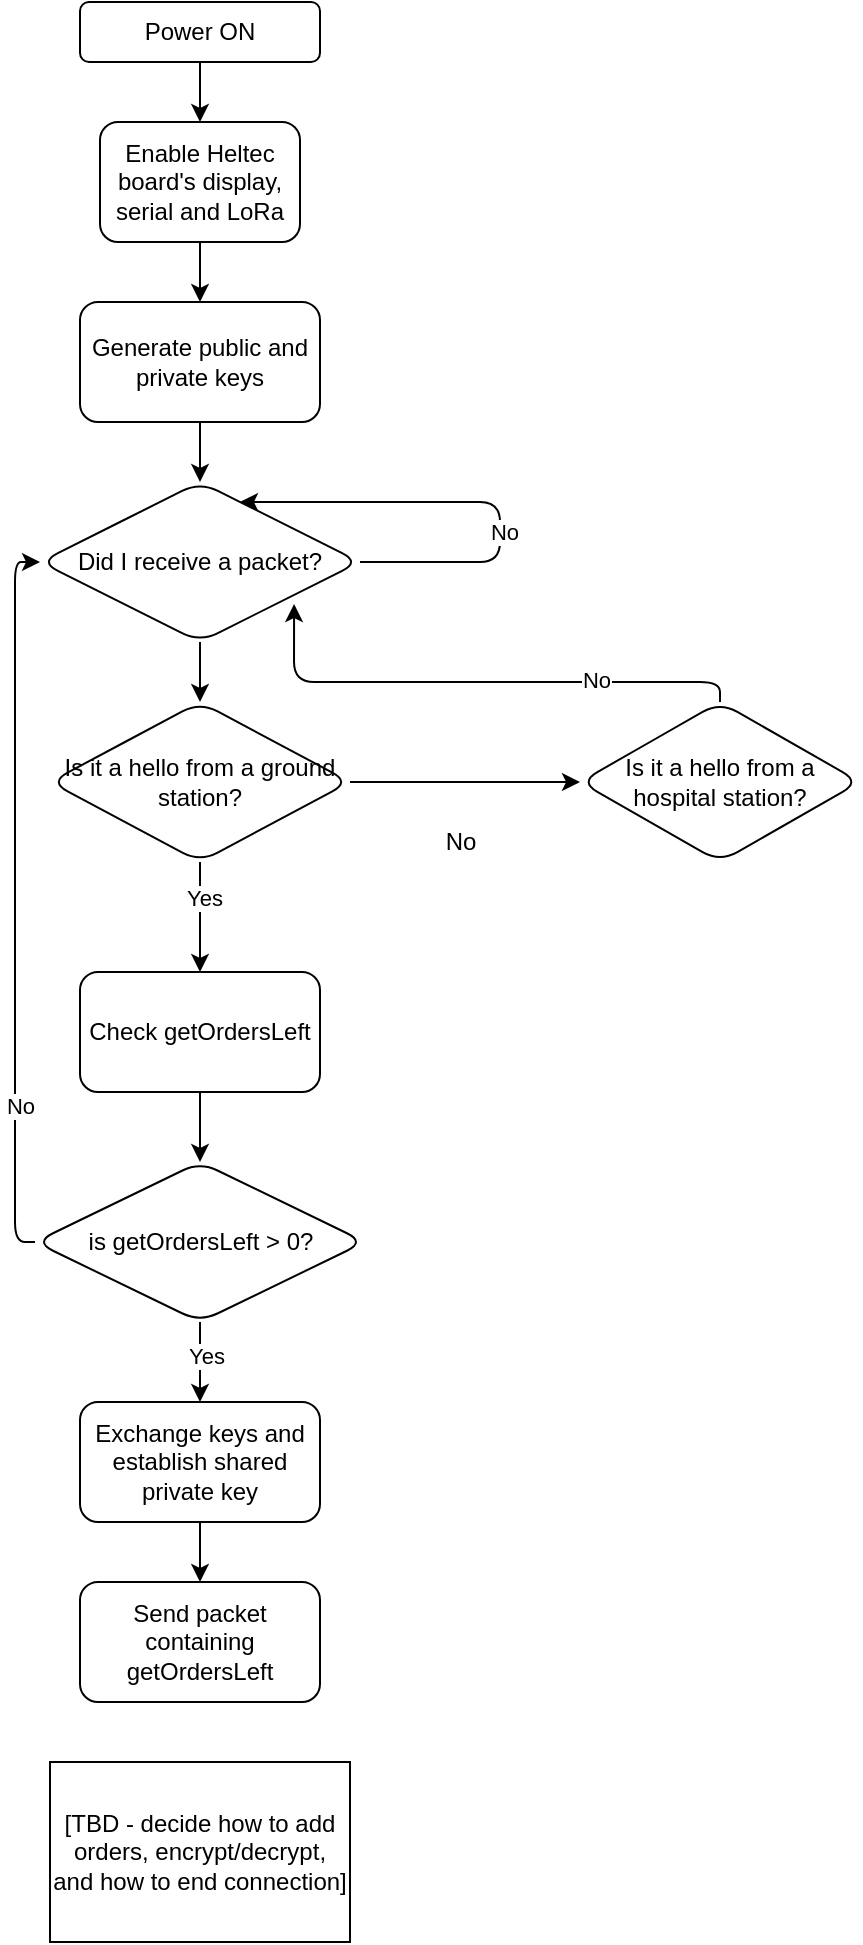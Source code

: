 <mxfile>
    <diagram id="C5RBs43oDa-KdzZeNtuy" name="Page-1">
        <mxGraphModel dx="693" dy="347" grid="1" gridSize="10" guides="1" tooltips="1" connect="1" arrows="1" fold="1" page="1" pageScale="1" pageWidth="827" pageHeight="1169" math="0" shadow="0">
            <root>
                <mxCell id="WIyWlLk6GJQsqaUBKTNV-0"/>
                <mxCell id="WIyWlLk6GJQsqaUBKTNV-1" parent="WIyWlLk6GJQsqaUBKTNV-0"/>
                <mxCell id="OJD0DWyWejZvtVfnCre9-2" style="edgeStyle=orthogonalEdgeStyle;rounded=0;orthogonalLoop=1;jettySize=auto;html=1;exitX=0.5;exitY=1;exitDx=0;exitDy=0;entryX=0.5;entryY=0;entryDx=0;entryDy=0;" parent="WIyWlLk6GJQsqaUBKTNV-1" source="OJD0DWyWejZvtVfnCre9-0" target="OJD0DWyWejZvtVfnCre9-1" edge="1">
                    <mxGeometry relative="1" as="geometry"/>
                </mxCell>
                <mxCell id="OJD0DWyWejZvtVfnCre9-0" value="Power ON" style="rounded=1;whiteSpace=wrap;html=1;" parent="WIyWlLk6GJQsqaUBKTNV-1" vertex="1">
                    <mxGeometry x="240" y="40" width="120" height="30" as="geometry"/>
                </mxCell>
                <mxCell id="OJD0DWyWejZvtVfnCre9-9" style="edgeStyle=orthogonalEdgeStyle;rounded=0;orthogonalLoop=1;jettySize=auto;html=1;exitX=0.5;exitY=1;exitDx=0;exitDy=0;entryX=0.5;entryY=0;entryDx=0;entryDy=0;" parent="WIyWlLk6GJQsqaUBKTNV-1" source="OJD0DWyWejZvtVfnCre9-1" target="OJD0DWyWejZvtVfnCre9-8" edge="1">
                    <mxGeometry relative="1" as="geometry"/>
                </mxCell>
                <mxCell id="OJD0DWyWejZvtVfnCre9-1" value="Enable Heltec board's display, serial and LoRa" style="rounded=1;whiteSpace=wrap;html=1;" parent="WIyWlLk6GJQsqaUBKTNV-1" vertex="1">
                    <mxGeometry x="250" y="100" width="100" height="60" as="geometry"/>
                </mxCell>
                <mxCell id="1" value="" style="edgeStyle=none;html=1;" edge="1" parent="WIyWlLk6GJQsqaUBKTNV-1" source="OJD0DWyWejZvtVfnCre9-8" target="0">
                    <mxGeometry relative="1" as="geometry"/>
                </mxCell>
                <mxCell id="OJD0DWyWejZvtVfnCre9-8" value="Generate public and private keys" style="rounded=1;whiteSpace=wrap;html=1;shadow=0;fillColor=default;gradientColor=none;gradientDirection=radial;" parent="WIyWlLk6GJQsqaUBKTNV-1" vertex="1">
                    <mxGeometry x="240" y="190" width="120" height="60" as="geometry"/>
                </mxCell>
                <mxCell id="2" style="edgeStyle=orthogonalEdgeStyle;html=1;exitX=1;exitY=0.5;exitDx=0;exitDy=0;" edge="1" parent="WIyWlLk6GJQsqaUBKTNV-1" source="0" target="0">
                    <mxGeometry relative="1" as="geometry">
                        <mxPoint x="390" y="330" as="targetPoint"/>
                        <Array as="points">
                            <mxPoint x="450" y="320"/>
                            <mxPoint x="450" y="290"/>
                        </Array>
                    </mxGeometry>
                </mxCell>
                <mxCell id="28" value="No" style="edgeLabel;html=1;align=center;verticalAlign=middle;resizable=0;points=[];" vertex="1" connectable="0" parent="2">
                    <mxGeometry x="-0.26" y="-2" relative="1" as="geometry">
                        <mxPoint as="offset"/>
                    </mxGeometry>
                </mxCell>
                <mxCell id="5" value="" style="edgeStyle=orthogonalEdgeStyle;html=1;" edge="1" parent="WIyWlLk6GJQsqaUBKTNV-1" source="0" target="4">
                    <mxGeometry relative="1" as="geometry"/>
                </mxCell>
                <mxCell id="0" value="Did I receive a packet?" style="rhombus;whiteSpace=wrap;html=1;rounded=1;shadow=0;gradientColor=none;gradientDirection=radial;" vertex="1" parent="WIyWlLk6GJQsqaUBKTNV-1">
                    <mxGeometry x="220" y="280" width="160" height="80" as="geometry"/>
                </mxCell>
                <mxCell id="14" value="" style="edgeStyle=orthogonalEdgeStyle;html=1;" edge="1" parent="WIyWlLk6GJQsqaUBKTNV-1" source="4" target="13">
                    <mxGeometry relative="1" as="geometry"/>
                </mxCell>
                <mxCell id="19" value="" style="edgeStyle=orthogonalEdgeStyle;html=1;" edge="1" parent="WIyWlLk6GJQsqaUBKTNV-1" source="4" target="18">
                    <mxGeometry relative="1" as="geometry"/>
                </mxCell>
                <mxCell id="20" value="Yes" style="edgeLabel;html=1;align=center;verticalAlign=middle;resizable=0;points=[];" vertex="1" connectable="0" parent="19">
                    <mxGeometry x="-0.34" y="2" relative="1" as="geometry">
                        <mxPoint as="offset"/>
                    </mxGeometry>
                </mxCell>
                <mxCell id="4" value="Is it a hello from a ground station?" style="rhombus;whiteSpace=wrap;html=1;rounded=1;shadow=0;gradientColor=none;gradientDirection=radial;" vertex="1" parent="WIyWlLk6GJQsqaUBKTNV-1">
                    <mxGeometry x="225" y="390" width="150" height="80" as="geometry"/>
                </mxCell>
                <mxCell id="16" style="edgeStyle=orthogonalEdgeStyle;html=1;exitX=0.5;exitY=0;exitDx=0;exitDy=0;entryX=0.794;entryY=0.763;entryDx=0;entryDy=0;entryPerimeter=0;" edge="1" parent="WIyWlLk6GJQsqaUBKTNV-1" source="13" target="0">
                    <mxGeometry relative="1" as="geometry">
                        <mxPoint x="420" y="380" as="targetPoint"/>
                        <Array as="points">
                            <mxPoint x="560" y="380"/>
                        </Array>
                    </mxGeometry>
                </mxCell>
                <mxCell id="17" value="No" style="edgeLabel;html=1;align=center;verticalAlign=middle;resizable=0;points=[];" vertex="1" connectable="0" parent="16">
                    <mxGeometry x="-0.452" y="-1" relative="1" as="geometry">
                        <mxPoint as="offset"/>
                    </mxGeometry>
                </mxCell>
                <mxCell id="13" value="Is it a hello from a hospital station?" style="rhombus;whiteSpace=wrap;html=1;rounded=1;shadow=0;gradientColor=none;gradientDirection=radial;" vertex="1" parent="WIyWlLk6GJQsqaUBKTNV-1">
                    <mxGeometry x="490" y="390" width="140" height="80" as="geometry"/>
                </mxCell>
                <mxCell id="15" value="No" style="text;html=1;align=center;verticalAlign=middle;resizable=0;points=[];autosize=1;strokeColor=none;fillColor=none;" vertex="1" parent="WIyWlLk6GJQsqaUBKTNV-1">
                    <mxGeometry x="415" y="450" width="30" height="20" as="geometry"/>
                </mxCell>
                <mxCell id="22" value="" style="edgeStyle=orthogonalEdgeStyle;html=1;" edge="1" parent="WIyWlLk6GJQsqaUBKTNV-1" source="18" target="21">
                    <mxGeometry relative="1" as="geometry"/>
                </mxCell>
                <mxCell id="18" value="Check getOrdersLeft" style="whiteSpace=wrap;html=1;rounded=1;shadow=0;gradientColor=none;gradientDirection=radial;" vertex="1" parent="WIyWlLk6GJQsqaUBKTNV-1">
                    <mxGeometry x="240" y="525" width="120" height="60" as="geometry"/>
                </mxCell>
                <mxCell id="23" style="edgeStyle=orthogonalEdgeStyle;html=1;exitX=0;exitY=0.5;exitDx=0;exitDy=0;entryX=0;entryY=0.5;entryDx=0;entryDy=0;" edge="1" parent="WIyWlLk6GJQsqaUBKTNV-1" source="21" target="0">
                    <mxGeometry relative="1" as="geometry">
                        <mxPoint x="210" y="550" as="targetPoint"/>
                    </mxGeometry>
                </mxCell>
                <mxCell id="29" value="No" style="edgeLabel;html=1;align=center;verticalAlign=middle;resizable=0;points=[];" vertex="1" connectable="0" parent="23">
                    <mxGeometry x="-0.57" y="-2" relative="1" as="geometry">
                        <mxPoint as="offset"/>
                    </mxGeometry>
                </mxCell>
                <mxCell id="33" value="" style="edgeStyle=orthogonalEdgeStyle;html=1;" edge="1" parent="WIyWlLk6GJQsqaUBKTNV-1" source="21" target="32">
                    <mxGeometry relative="1" as="geometry"/>
                </mxCell>
                <mxCell id="34" value="Yes" style="edgeLabel;html=1;align=center;verticalAlign=middle;resizable=0;points=[];" vertex="1" connectable="0" parent="33">
                    <mxGeometry x="-0.15" y="3" relative="1" as="geometry">
                        <mxPoint as="offset"/>
                    </mxGeometry>
                </mxCell>
                <mxCell id="21" value="is getOrdersLeft&amp;nbsp;&amp;gt; 0?" style="rhombus;whiteSpace=wrap;html=1;rounded=1;shadow=0;gradientColor=none;gradientDirection=radial;" vertex="1" parent="WIyWlLk6GJQsqaUBKTNV-1">
                    <mxGeometry x="217.5" y="620" width="165" height="80" as="geometry"/>
                </mxCell>
                <mxCell id="36" value="" style="edgeStyle=orthogonalEdgeStyle;html=1;" edge="1" parent="WIyWlLk6GJQsqaUBKTNV-1" source="32" target="35">
                    <mxGeometry relative="1" as="geometry"/>
                </mxCell>
                <mxCell id="32" value="Exchange keys and establish shared private key" style="whiteSpace=wrap;html=1;rounded=1;shadow=0;gradientColor=none;gradientDirection=radial;" vertex="1" parent="WIyWlLk6GJQsqaUBKTNV-1">
                    <mxGeometry x="240" y="740" width="120" height="60" as="geometry"/>
                </mxCell>
                <mxCell id="35" value="Send packet containing getOrdersLeft" style="whiteSpace=wrap;html=1;rounded=1;shadow=0;gradientColor=none;gradientDirection=radial;" vertex="1" parent="WIyWlLk6GJQsqaUBKTNV-1">
                    <mxGeometry x="240" y="830" width="120" height="60" as="geometry"/>
                </mxCell>
                <mxCell id="37" value="[TBD - decide how to add orders, encrypt/decrypt, and how to end connection]" style="rounded=0;whiteSpace=wrap;html=1;" vertex="1" parent="WIyWlLk6GJQsqaUBKTNV-1">
                    <mxGeometry x="225" y="920" width="150" height="90" as="geometry"/>
                </mxCell>
            </root>
        </mxGraphModel>
    </diagram>
</mxfile>